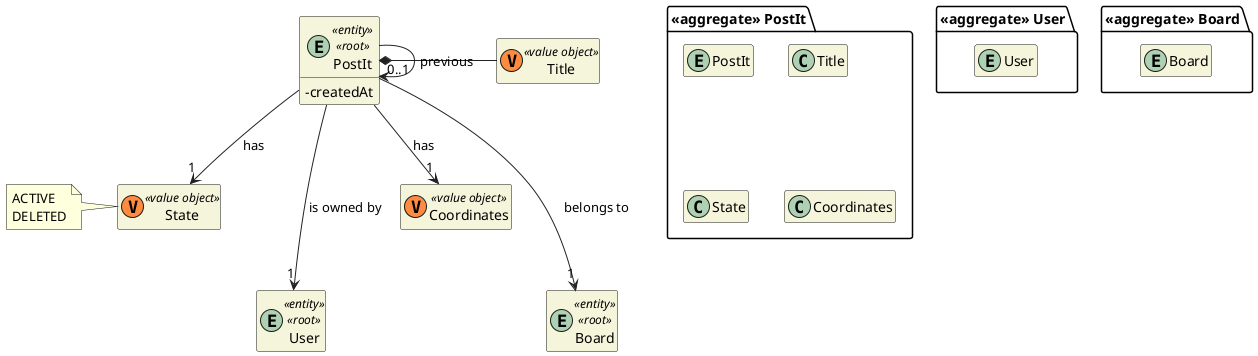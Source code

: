 @startuml DM-POST-IT
'https://plantuml.com/class-diagram

skinparam classAttributeIconSize 0
hide empty attributes
hide empty methods
skinparam classBackgroundColor beige
skinparam ArrowColor #222222

package "<<aggregate>> PostIt" {
  entity PostIt

  class Title
  class State
  class Coordinates
}

package "<<aggregate>> User" {
  entity User
}

entity User <<entity>> <<root>> {
}

entity PostIt <<entity>> <<root>>{
  - createdAt
}

class Title <<(V,#FF8B40) value object>> {}

class State <<(V,#FF8B40) value object>> {}
class Coordinates <<(V,#FF8B40) value object>> {}

note left of State
  ACTIVE
  DELETED
end note

package "<<aggregate>> Board" {
  entity Board
}

entity Board <<entity>> <<root>>{
}

PostIt *- Title
PostIt --> "1" State : has

PostIt ---> "1" Board : belongs to
PostIt --> "0..1" PostIt : previous
PostIt --> "1" Coordinates : has
PostIt ---> "1" User : is owned by

@enduml
